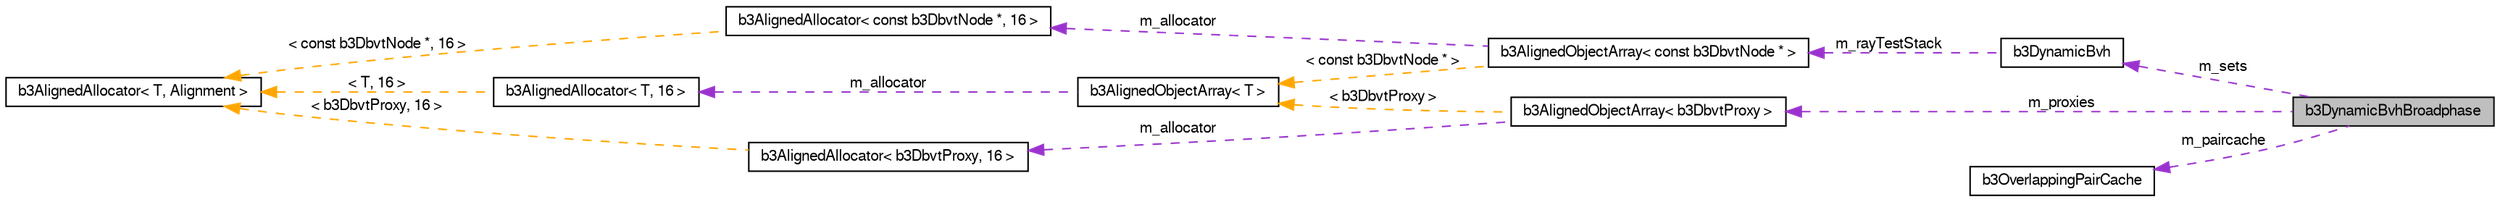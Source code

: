 digraph G
{
  bgcolor="transparent";
  edge [fontname="FreeSans",fontsize=10,labelfontname="FreeSans",labelfontsize=10];
  node [fontname="FreeSans",fontsize=10,shape=record];
  rankdir=LR;
  Node1 [label="b3DynamicBvhBroadphase",height=0.2,width=0.4,color="black", fillcolor="grey75", style="filled" fontcolor="black"];
  Node2 -> Node1 [dir=back,color="darkorchid3",fontsize=10,style="dashed",label="m_sets"];
  Node2 [label="b3DynamicBvh",height=0.2,width=0.4,color="black",URL="$structb3_dynamic_bvh.html"];
  Node3 -> Node2 [dir=back,color="darkorchid3",fontsize=10,style="dashed",label="m_rayTestStack"];
  Node3 [label="b3AlignedObjectArray\< const b3DbvtNode * \>",height=0.2,width=0.4,color="black",URL="$classb3_aligned_object_array.html"];
  Node4 -> Node3 [dir=back,color="darkorchid3",fontsize=10,style="dashed",label="m_allocator"];
  Node4 [label="b3AlignedAllocator\< const b3DbvtNode *, 16 \>",height=0.2,width=0.4,color="black",URL="$classb3_aligned_allocator.html"];
  Node5 -> Node4 [dir=back,color="orange",fontsize=10,style="dashed",label="\< const b3DbvtNode *, 16 \>"];
  Node5 [label="b3AlignedAllocator\< T, Alignment \>",height=0.2,width=0.4,color="black",URL="$classb3_aligned_allocator.html"];
  Node6 -> Node3 [dir=back,color="orange",fontsize=10,style="dashed",label="\< const b3DbvtNode * \>"];
  Node6 [label="b3AlignedObjectArray\< T \>",height=0.2,width=0.4,color="black",URL="$classb3_aligned_object_array.html"];
  Node7 -> Node6 [dir=back,color="darkorchid3",fontsize=10,style="dashed",label="m_allocator"];
  Node7 [label="b3AlignedAllocator\< T, 16 \>",height=0.2,width=0.4,color="black",URL="$classb3_aligned_allocator.html"];
  Node5 -> Node7 [dir=back,color="orange",fontsize=10,style="dashed",label="\< T, 16 \>"];
  Node8 -> Node1 [dir=back,color="darkorchid3",fontsize=10,style="dashed",label="m_proxies"];
  Node8 [label="b3AlignedObjectArray\< b3DbvtProxy \>",height=0.2,width=0.4,color="black",URL="$classb3_aligned_object_array.html"];
  Node9 -> Node8 [dir=back,color="darkorchid3",fontsize=10,style="dashed",label="m_allocator"];
  Node9 [label="b3AlignedAllocator\< b3DbvtProxy, 16 \>",height=0.2,width=0.4,color="black",URL="$classb3_aligned_allocator.html"];
  Node5 -> Node9 [dir=back,color="orange",fontsize=10,style="dashed",label="\< b3DbvtProxy, 16 \>"];
  Node6 -> Node8 [dir=back,color="orange",fontsize=10,style="dashed",label="\< b3DbvtProxy \>"];
  Node10 -> Node1 [dir=back,color="darkorchid3",fontsize=10,style="dashed",label="m_paircache"];
  Node10 [label="b3OverlappingPairCache",height=0.2,width=0.4,color="black",URL="$classb3_overlapping_pair_cache.html"];
}

